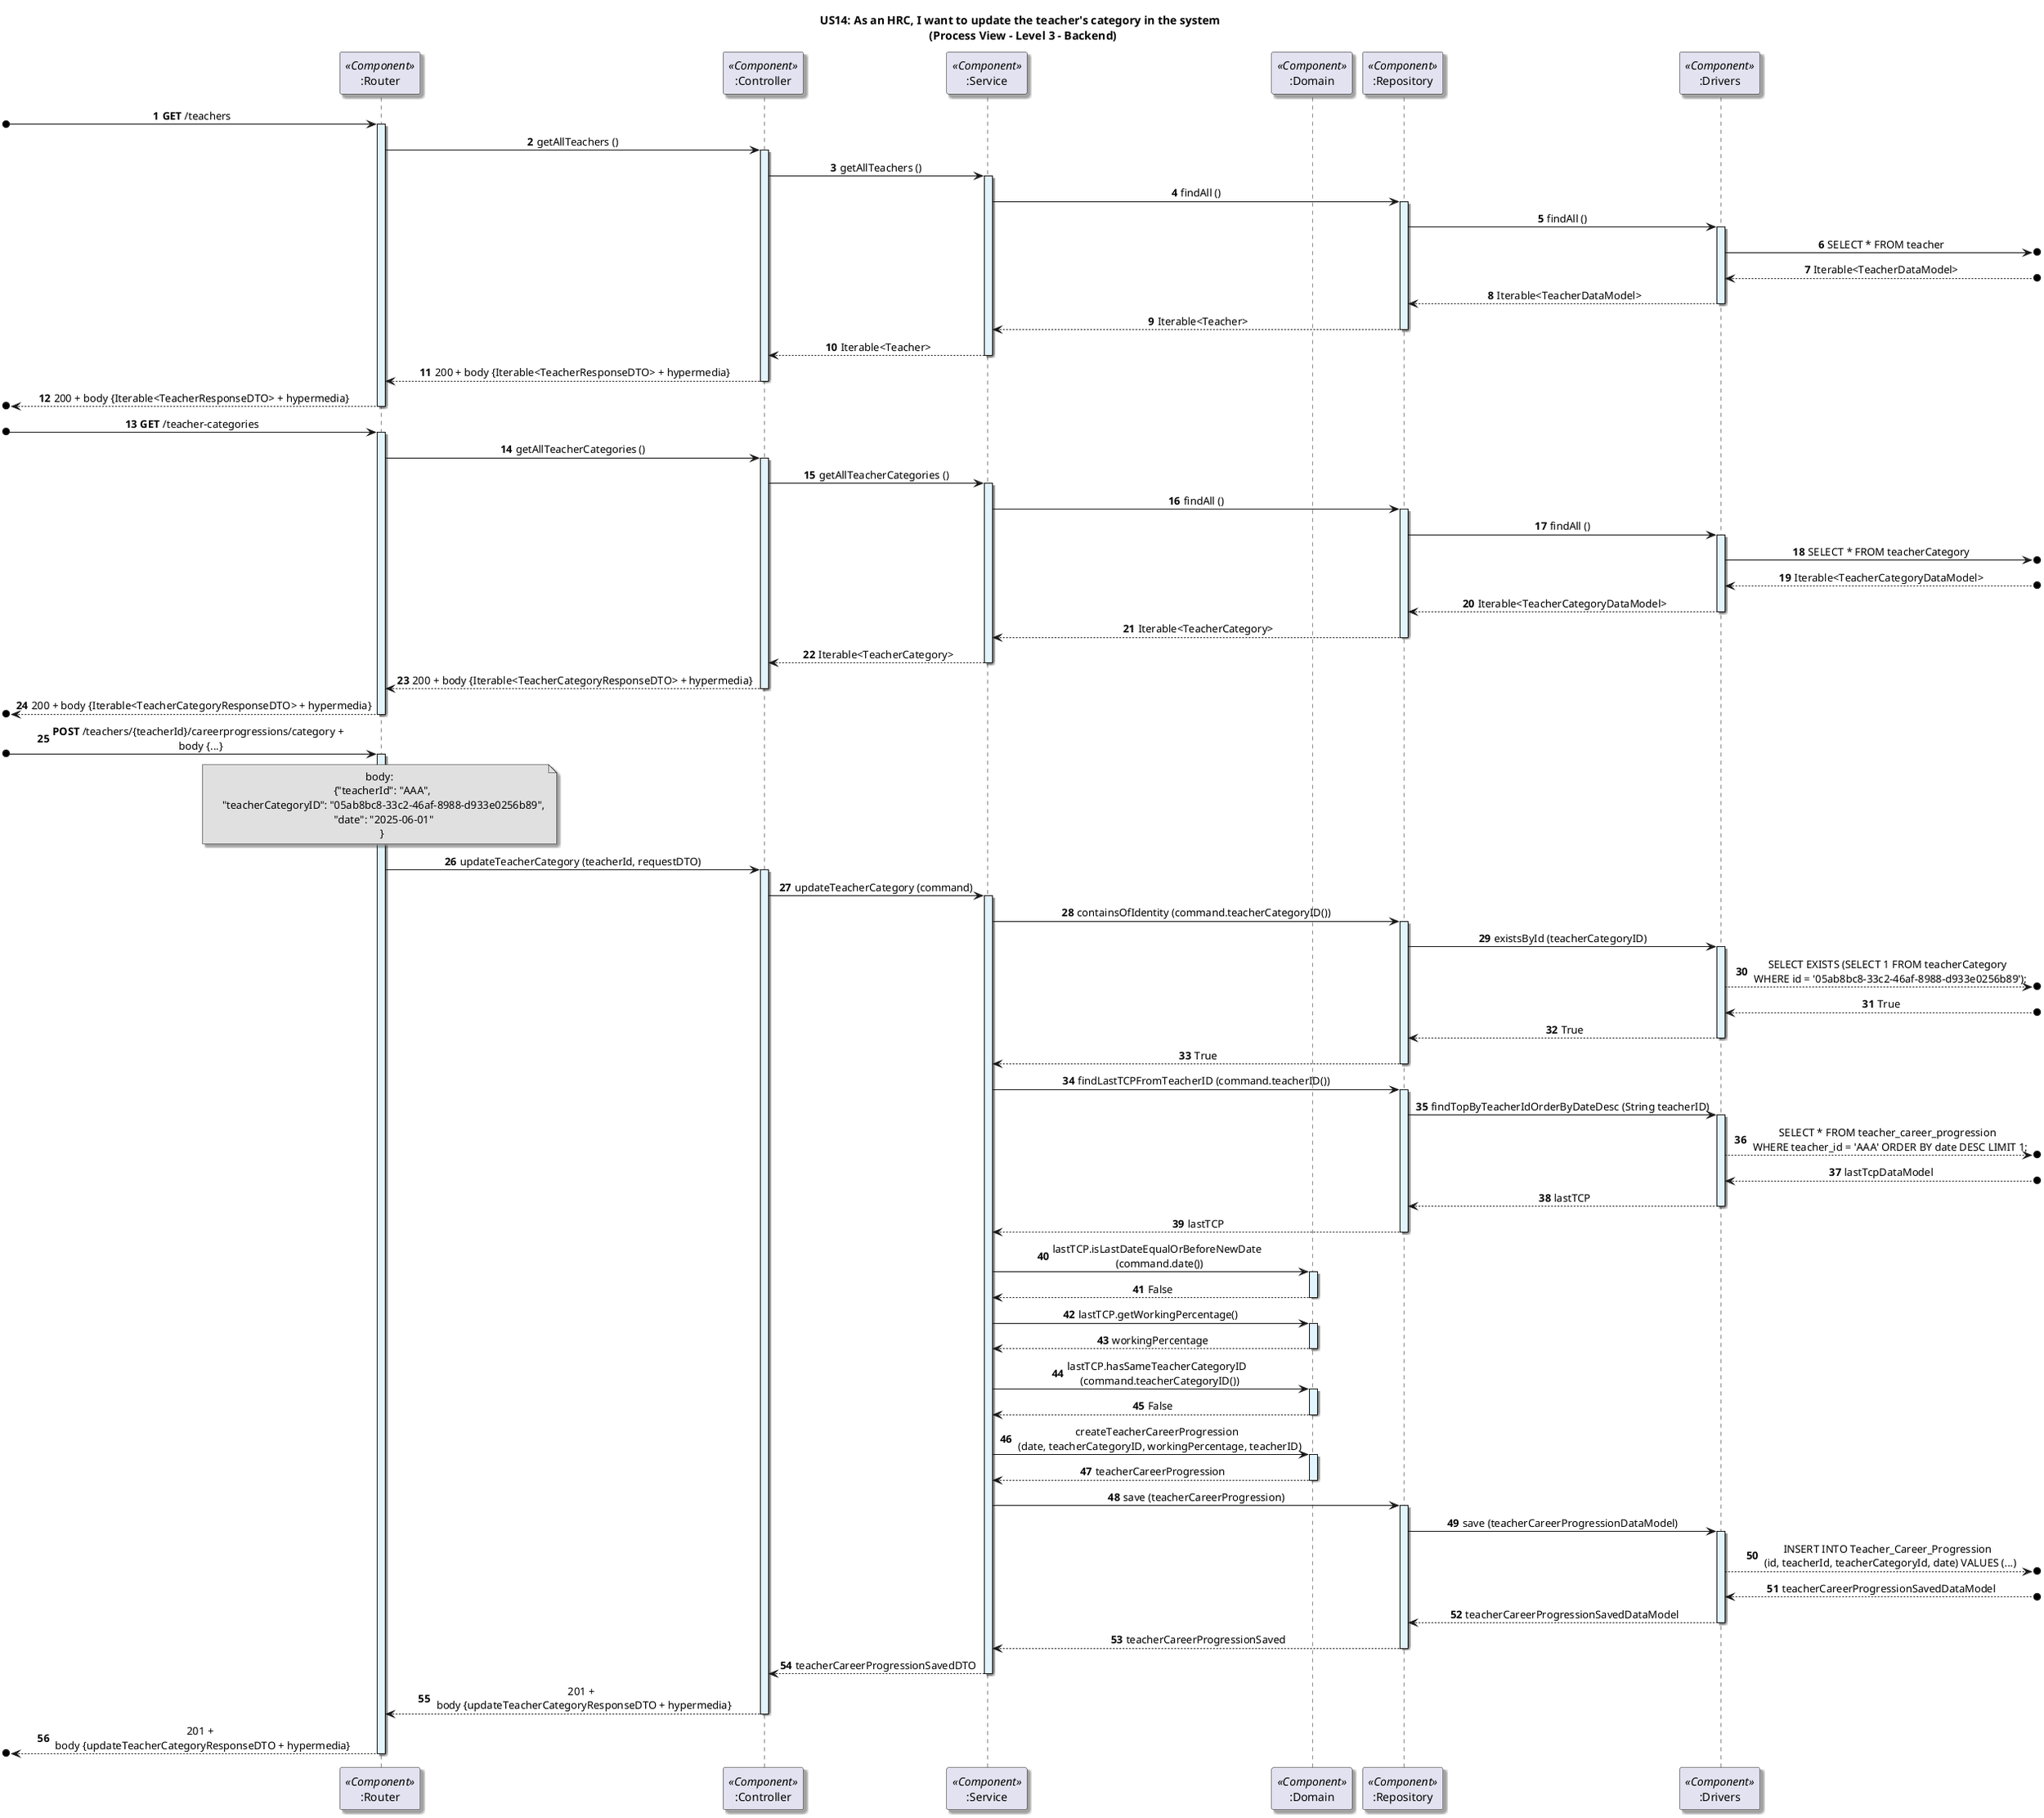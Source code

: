 @startuml

title US14: As an HRC, I want to update the teacher's category in the system \n (Process View - Level 3 - Backend)

skinparam defaultTextAlignment center
skinparam shadowing true

autonumber

participant ":Router" as router <<Component>>
participant ":Controller" as controller <<Component>>
participant ":Service" as service <<Component>>
participant ":Domain" as domain <<Component>>
participant ":Repository" as repository <<Component>>
participant ":Drivers" as drivers <<Component>>

' getAllTeachers method '

[o-> router: **GET** /teachers
activate router #E1F5FE

router -> controller: getAllTeachers ()
activate controller #E1F5FE

controller -> service: getAllTeachers ()
activate service #E1F5FE

service -> repository: findAll ()
activate repository #E1F5FE

repository -> drivers: findAll ()
activate drivers #E1F5FE

drivers ->o]: SELECT * FROM teacher

drivers <--o]: Iterable<TeacherDataModel>

drivers --> repository: Iterable<TeacherDataModel>
deactivate drivers

repository --> service: Iterable<Teacher>
deactivate repository

service --> controller: Iterable<Teacher>
deactivate service

controller --> router: 200 + body {Iterable<TeacherResponseDTO> + hypermedia}
deactivate controller

[o<-- router: 200 + body {Iterable<TeacherResponseDTO> + hypermedia}
deactivate router

' getAllTeacherCategories method '

[o-> router: **GET** /teacher-categories
activate router #E1F5FE

router -> controller: getAllTeacherCategories ()
activate controller #E1F5FE

controller -> service: getAllTeacherCategories ()
activate service #E1F5FE

service -> repository: findAll ()
activate repository #E1F5FE

repository -> drivers: findAll ()
activate drivers #E1F5FE

drivers ->o]: SELECT * FROM teacherCategory

drivers <--o]: Iterable<TeacherCategoryDataModel>

drivers --> repository: Iterable<TeacherCategoryDataModel>
deactivate drivers

repository --> service: Iterable<TeacherCategory>
deactivate repository

service --> controller: Iterable<TeacherCategory>
deactivate service

controller --> router: 200 + body {Iterable<TeacherCategoryResponseDTO> + hypermedia}
deactivate controller

[o<-- router: 200 + body {Iterable<TeacherCategoryResponseDTO> + hypermedia}
deactivate router

' updateTeacherCategory method '

[o-> router: **POST** /teachers/{teacherId}/careerprogressions/category + \n body {...}
activate router #E1F5FE

note over router #E0E0E0
  body:
    {"teacherId": "AAA",
     "teacherCategoryID": "05ab8bc8-33c2-46af-8988-d933e0256b89",
     "date": "2025-06-01"
    }
end note

router -> controller: updateTeacherCategory (teacherId, requestDTO)
activate controller #E1F5FE

controller -> service: updateTeacherCategory (command)
activate service #E1F5FE

service -> repository: containsOfIdentity (command.teacherCategoryID())
activate repository #E1F5FE

repository -> drivers: existsById (teacherCategoryID)
activate drivers #E1F5FE

drivers -->o]: SELECT EXISTS (SELECT 1 FROM teacherCategory \n WHERE id = '05ab8bc8-33c2-46af-8988-d933e0256b89');

drivers <--o] : True

drivers --> repository: True
deactivate drivers

repository --> service: True
deactivate repository

service -> repository: findLastTCPFromTeacherID (command.teacherID())
activate repository #E1F5FE

repository -> drivers: findTopByTeacherIdOrderByDateDesc (String teacherID)
activate drivers #E1F5FE

drivers -->o]: SELECT * FROM teacher_career_progression \n WHERE teacher_id = 'AAA' ORDER BY date DESC LIMIT 1;

drivers <--o] : lastTcpDataModel

drivers --> repository: lastTCP
deactivate drivers

repository --> service: lastTCP
deactivate repository

service -> domain : lastTCP.isLastDateEqualOrBeforeNewDate \n (command.date())
activate domain #E1F5FE

domain --> service : False
deactivate domain

service -> domain : lastTCP.getWorkingPercentage()
activate domain #E1F5FE

domain --> service : workingPercentage
deactivate domain

service -> domain : lastTCP.hasSameTeacherCategoryID \n (command.teacherCategoryID())
activate domain #E1F5FE

domain --> service : False
deactivate domain

service -> domain: createTeacherCareerProgression \n (date, teacherCategoryID, workingPercentage, teacherID)
activate domain #E1F5FE

domain --> service: teacherCareerProgression
deactivate domain

service -> repository: save (teacherCareerProgression)
activate repository #E1F5FE

repository -> drivers: save (teacherCareerProgressionDataModel)
activate drivers #E1F5FE

drivers -->o]: INSERT INTO Teacher_Career_Progression \n (id, teacherId, teacherCategoryId, date) VALUES (...)

drivers <--o] : teacherCareerProgressionSavedDataModel

drivers --> repository: teacherCareerProgressionSavedDataModel
deactivate drivers

repository --> service: teacherCareerProgressionSaved
deactivate repository

service --> controller: teacherCareerProgressionSavedDTO
deactivate service

controller --> router: 201 + \n body {updateTeacherCategoryResponseDTO + hypermedia}
deactivate controller

[o<-- router: 201 + \n body {updateTeacherCategoryResponseDTO + hypermedia}
deactivate router

@enduml